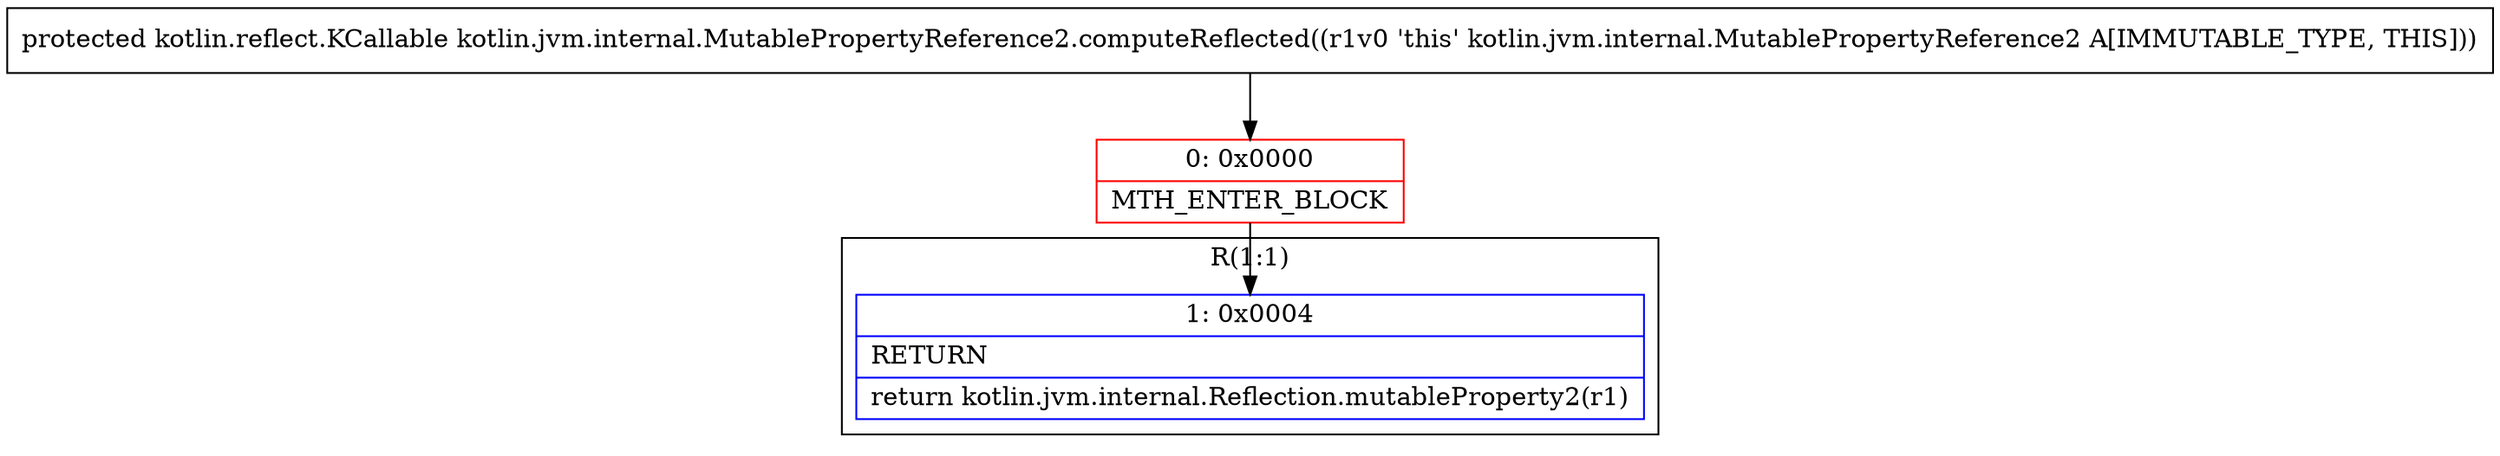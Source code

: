 digraph "CFG forkotlin.jvm.internal.MutablePropertyReference2.computeReflected()Lkotlin\/reflect\/KCallable;" {
subgraph cluster_Region_1678217933 {
label = "R(1:1)";
node [shape=record,color=blue];
Node_1 [shape=record,label="{1\:\ 0x0004|RETURN\l|return kotlin.jvm.internal.Reflection.mutableProperty2(r1)\l}"];
}
Node_0 [shape=record,color=red,label="{0\:\ 0x0000|MTH_ENTER_BLOCK\l}"];
MethodNode[shape=record,label="{protected kotlin.reflect.KCallable kotlin.jvm.internal.MutablePropertyReference2.computeReflected((r1v0 'this' kotlin.jvm.internal.MutablePropertyReference2 A[IMMUTABLE_TYPE, THIS])) }"];
MethodNode -> Node_0;
Node_0 -> Node_1;
}

